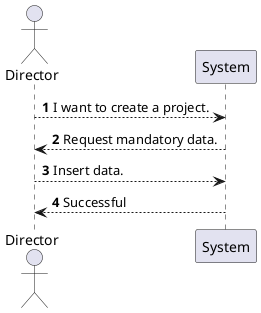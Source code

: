 @startuml
'https://plantuml.com/sequence-diagram

autonumber

actor "Director" as director
participant "System" as system


director --> system:I want to create a project.
director <-- system: Request mandatory data.
director --> system:Insert data.
director <-- system:Successful


@enduml